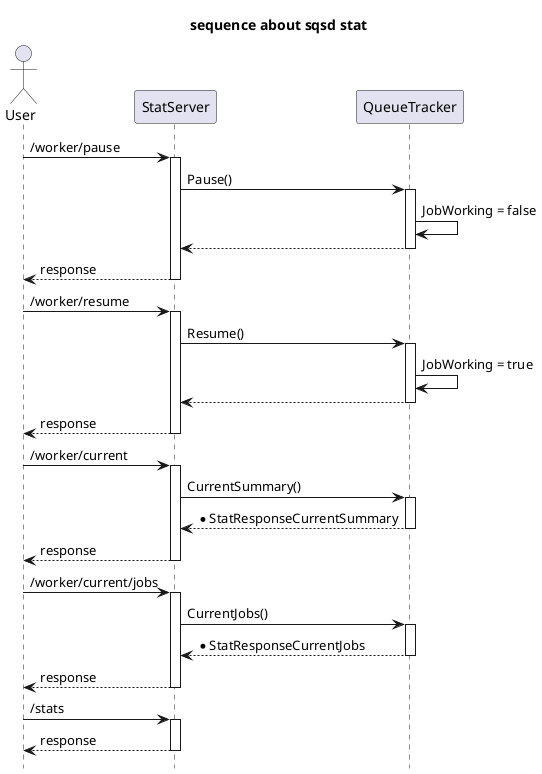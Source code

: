 @startuml

title "sequence about sqsd stat"
hide footbox

actor User

participant StatServer
participant QueueTracker

User -> StatServer : /worker/pause
activate StatServer
StatServer -> QueueTracker : Pause()
activate QueueTracker
QueueTracker -> QueueTracker : JobWorking = false
StatServer <-- QueueTracker
deactivate QueueTracker
User <-- StatServer : response
deactivate StatServer

User -> StatServer : /worker/resume
activate StatServer
StatServer -> QueueTracker : Resume()
activate QueueTracker
QueueTracker -> QueueTracker : JobWorking = true
StatServer <-- QueueTracker
deactivate QueueTracker
User <-- StatServer : response
deactivate StatServer

User -> StatServer : /worker/current
activate StatServer
StatServer -> QueueTracker : CurrentSummary()
activate QueueTracker
StatServer <-- QueueTracker : *StatResponseCurrentSummary
deactivate QueueTracker
User <-- StatServer : response
deactivate StatServer

User -> StatServer : /worker/current/jobs
activate StatServer
StatServer -> QueueTracker : CurrentJobs()
activate QueueTracker
StatServer <-- QueueTracker : *StatResponseCurrentJobs
deactivate QueueTracker
User <-- StatServer : response
deactivate StatServer

User -> StatServer : /stats
activate StatServer
User <-- StatServer : response
deactivate StatServer


@enduml